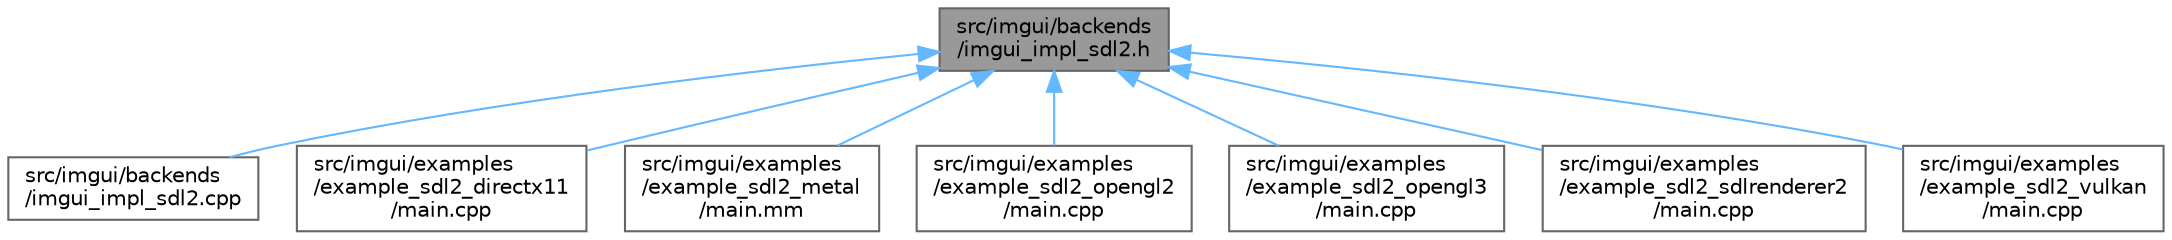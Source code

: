 digraph "src/imgui/backends/imgui_impl_sdl2.h"
{
 // LATEX_PDF_SIZE
  bgcolor="transparent";
  edge [fontname=Helvetica,fontsize=10,labelfontname=Helvetica,labelfontsize=10];
  node [fontname=Helvetica,fontsize=10,shape=box,height=0.2,width=0.4];
  Node1 [id="Node000001",label="src/imgui/backends\l/imgui_impl_sdl2.h",height=0.2,width=0.4,color="gray40", fillcolor="grey60", style="filled", fontcolor="black",tooltip=" "];
  Node1 -> Node2 [id="edge8_Node000001_Node000002",dir="back",color="steelblue1",style="solid",tooltip=" "];
  Node2 [id="Node000002",label="src/imgui/backends\l/imgui_impl_sdl2.cpp",height=0.2,width=0.4,color="grey40", fillcolor="white", style="filled",URL="$imgui__impl__sdl2_8cpp.html",tooltip=" "];
  Node1 -> Node3 [id="edge9_Node000001_Node000003",dir="back",color="steelblue1",style="solid",tooltip=" "];
  Node3 [id="Node000003",label="src/imgui/examples\l/example_sdl2_directx11\l/main.cpp",height=0.2,width=0.4,color="grey40", fillcolor="white", style="filled",URL="$imgui_2examples_2example__sdl2__directx11_2main_8cpp.html",tooltip=" "];
  Node1 -> Node4 [id="edge10_Node000001_Node000004",dir="back",color="steelblue1",style="solid",tooltip=" "];
  Node4 [id="Node000004",label="src/imgui/examples\l/example_sdl2_metal\l/main.mm",height=0.2,width=0.4,color="grey40", fillcolor="white", style="filled",URL="$example__sdl2__metal_2main_8mm.html",tooltip=" "];
  Node1 -> Node5 [id="edge11_Node000001_Node000005",dir="back",color="steelblue1",style="solid",tooltip=" "];
  Node5 [id="Node000005",label="src/imgui/examples\l/example_sdl2_opengl2\l/main.cpp",height=0.2,width=0.4,color="grey40", fillcolor="white", style="filled",URL="$imgui_2examples_2example__sdl2__opengl2_2main_8cpp.html",tooltip=" "];
  Node1 -> Node6 [id="edge12_Node000001_Node000006",dir="back",color="steelblue1",style="solid",tooltip=" "];
  Node6 [id="Node000006",label="src/imgui/examples\l/example_sdl2_opengl3\l/main.cpp",height=0.2,width=0.4,color="grey40", fillcolor="white", style="filled",URL="$imgui_2examples_2example__sdl2__opengl3_2main_8cpp.html",tooltip=" "];
  Node1 -> Node7 [id="edge13_Node000001_Node000007",dir="back",color="steelblue1",style="solid",tooltip=" "];
  Node7 [id="Node000007",label="src/imgui/examples\l/example_sdl2_sdlrenderer2\l/main.cpp",height=0.2,width=0.4,color="grey40", fillcolor="white", style="filled",URL="$imgui_2examples_2example__sdl2__sdlrenderer2_2main_8cpp.html",tooltip=" "];
  Node1 -> Node8 [id="edge14_Node000001_Node000008",dir="back",color="steelblue1",style="solid",tooltip=" "];
  Node8 [id="Node000008",label="src/imgui/examples\l/example_sdl2_vulkan\l/main.cpp",height=0.2,width=0.4,color="grey40", fillcolor="white", style="filled",URL="$imgui_2examples_2example__sdl2__vulkan_2main_8cpp.html",tooltip=" "];
}
